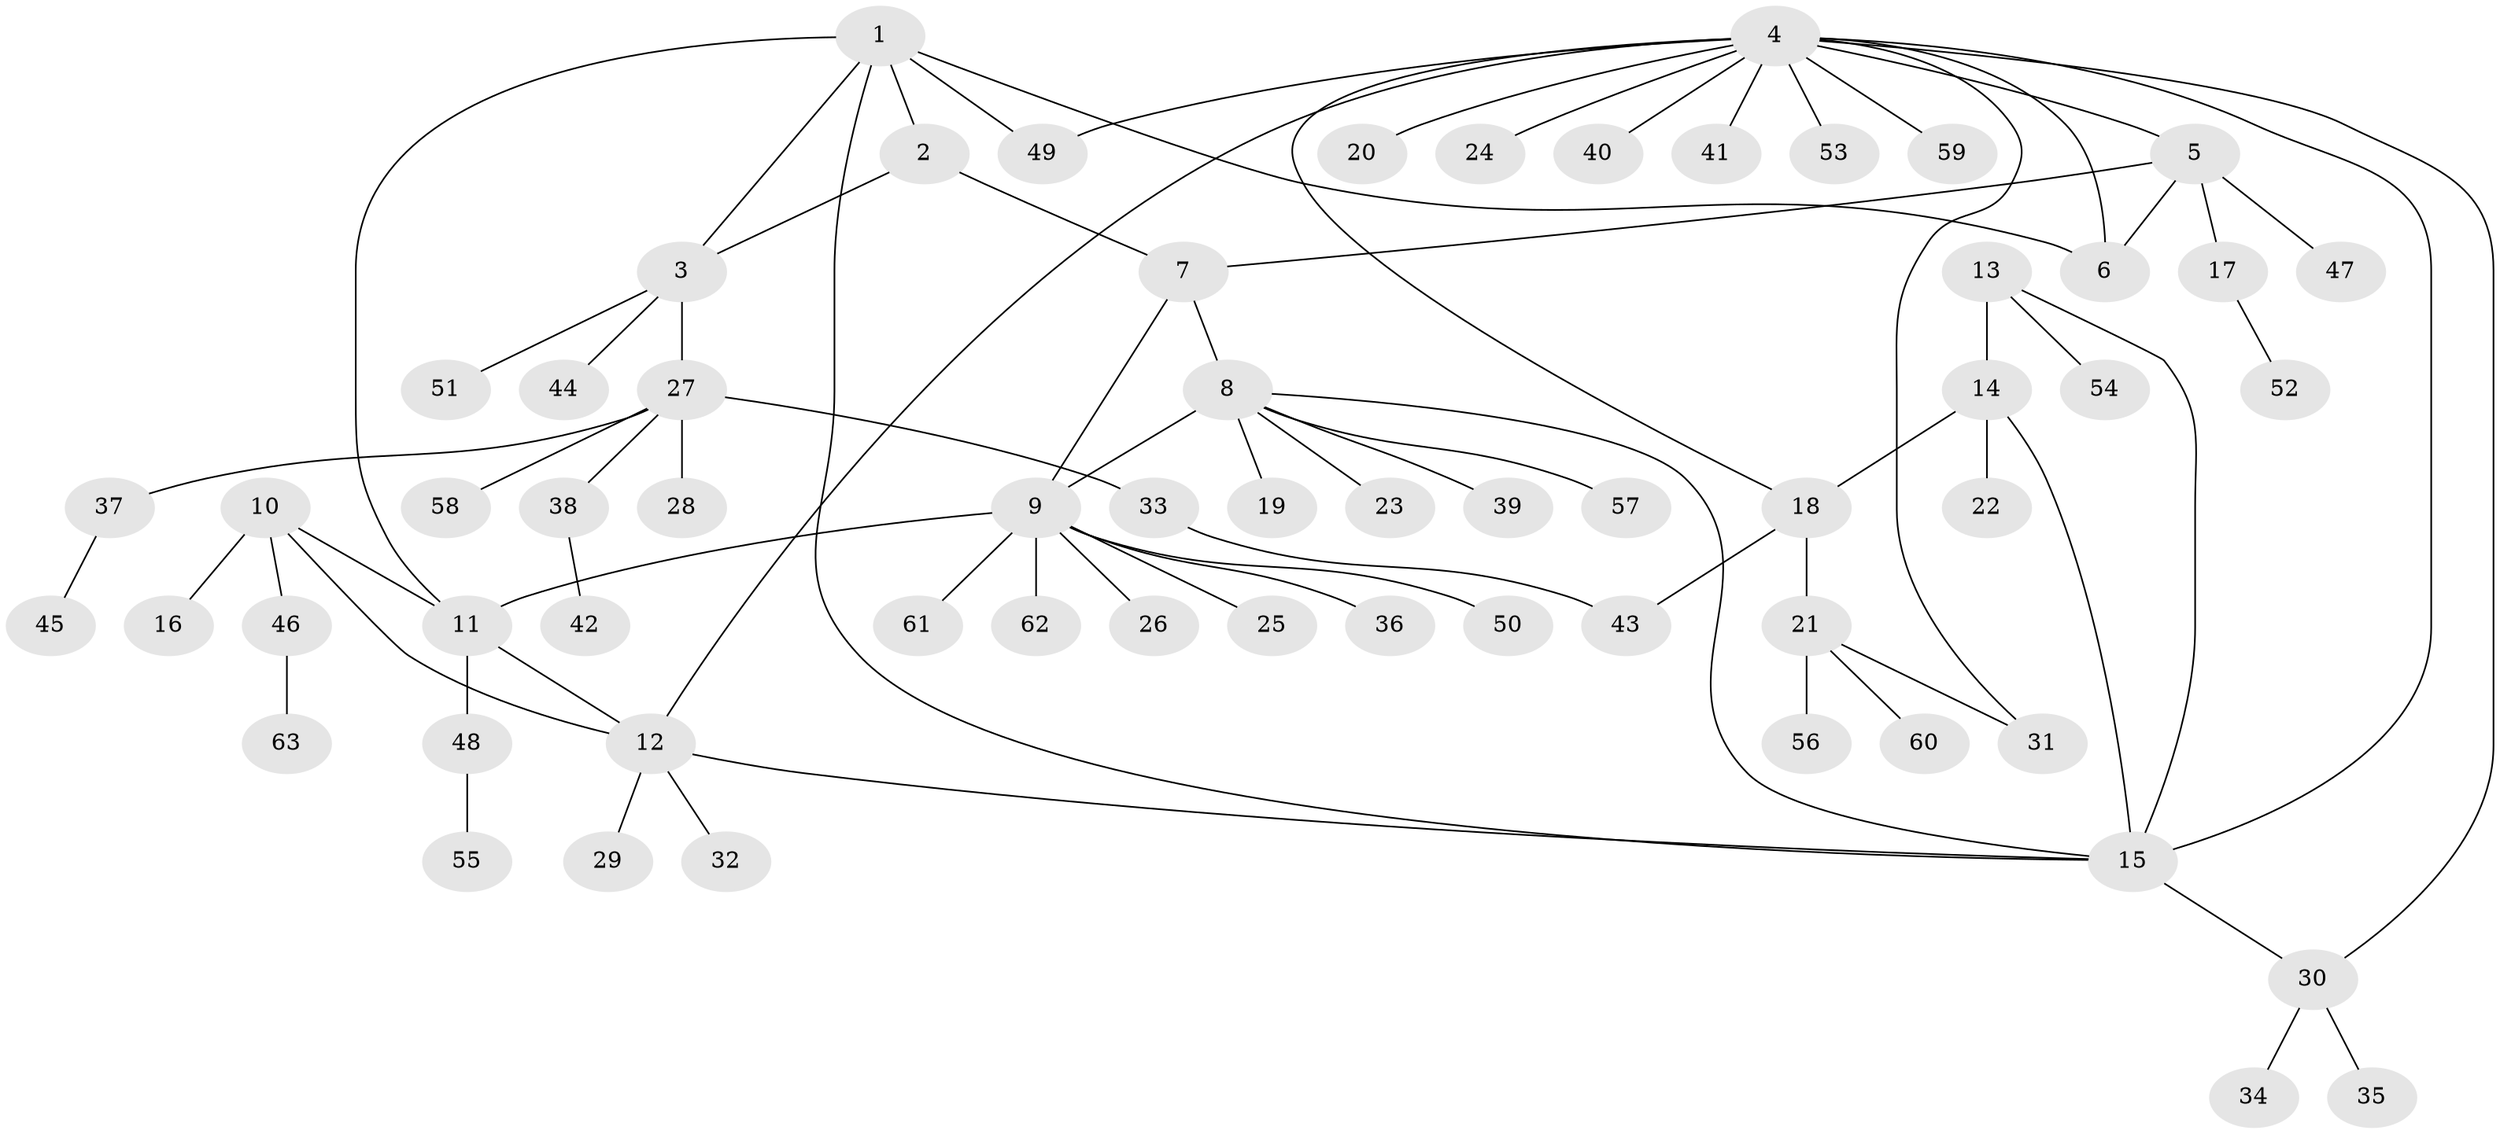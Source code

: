 // coarse degree distribution, {7: 0.041666666666666664, 3: 0.0625, 4: 0.041666666666666664, 15: 0.020833333333333332, 5: 0.020833333333333332, 13: 0.020833333333333332, 2: 0.08333333333333333, 8: 0.020833333333333332, 1: 0.6666666666666666, 6: 0.020833333333333332}
// Generated by graph-tools (version 1.1) at 2025/42/03/06/25 10:42:14]
// undirected, 63 vertices, 78 edges
graph export_dot {
graph [start="1"]
  node [color=gray90,style=filled];
  1;
  2;
  3;
  4;
  5;
  6;
  7;
  8;
  9;
  10;
  11;
  12;
  13;
  14;
  15;
  16;
  17;
  18;
  19;
  20;
  21;
  22;
  23;
  24;
  25;
  26;
  27;
  28;
  29;
  30;
  31;
  32;
  33;
  34;
  35;
  36;
  37;
  38;
  39;
  40;
  41;
  42;
  43;
  44;
  45;
  46;
  47;
  48;
  49;
  50;
  51;
  52;
  53;
  54;
  55;
  56;
  57;
  58;
  59;
  60;
  61;
  62;
  63;
  1 -- 2;
  1 -- 3;
  1 -- 6;
  1 -- 11;
  1 -- 15;
  1 -- 49;
  2 -- 3;
  2 -- 7;
  3 -- 27;
  3 -- 44;
  3 -- 51;
  4 -- 5;
  4 -- 6;
  4 -- 12;
  4 -- 15;
  4 -- 18;
  4 -- 20;
  4 -- 24;
  4 -- 30;
  4 -- 31;
  4 -- 40;
  4 -- 41;
  4 -- 49;
  4 -- 53;
  4 -- 59;
  5 -- 6;
  5 -- 7;
  5 -- 17;
  5 -- 47;
  7 -- 8;
  7 -- 9;
  8 -- 9;
  8 -- 15;
  8 -- 19;
  8 -- 23;
  8 -- 39;
  8 -- 57;
  9 -- 11;
  9 -- 25;
  9 -- 26;
  9 -- 36;
  9 -- 50;
  9 -- 61;
  9 -- 62;
  10 -- 11;
  10 -- 12;
  10 -- 16;
  10 -- 46;
  11 -- 12;
  11 -- 48;
  12 -- 15;
  12 -- 29;
  12 -- 32;
  13 -- 14;
  13 -- 15;
  13 -- 54;
  14 -- 15;
  14 -- 18;
  14 -- 22;
  15 -- 30;
  17 -- 52;
  18 -- 21;
  18 -- 43;
  21 -- 31;
  21 -- 56;
  21 -- 60;
  27 -- 28;
  27 -- 33;
  27 -- 37;
  27 -- 38;
  27 -- 58;
  30 -- 34;
  30 -- 35;
  33 -- 43;
  37 -- 45;
  38 -- 42;
  46 -- 63;
  48 -- 55;
}
